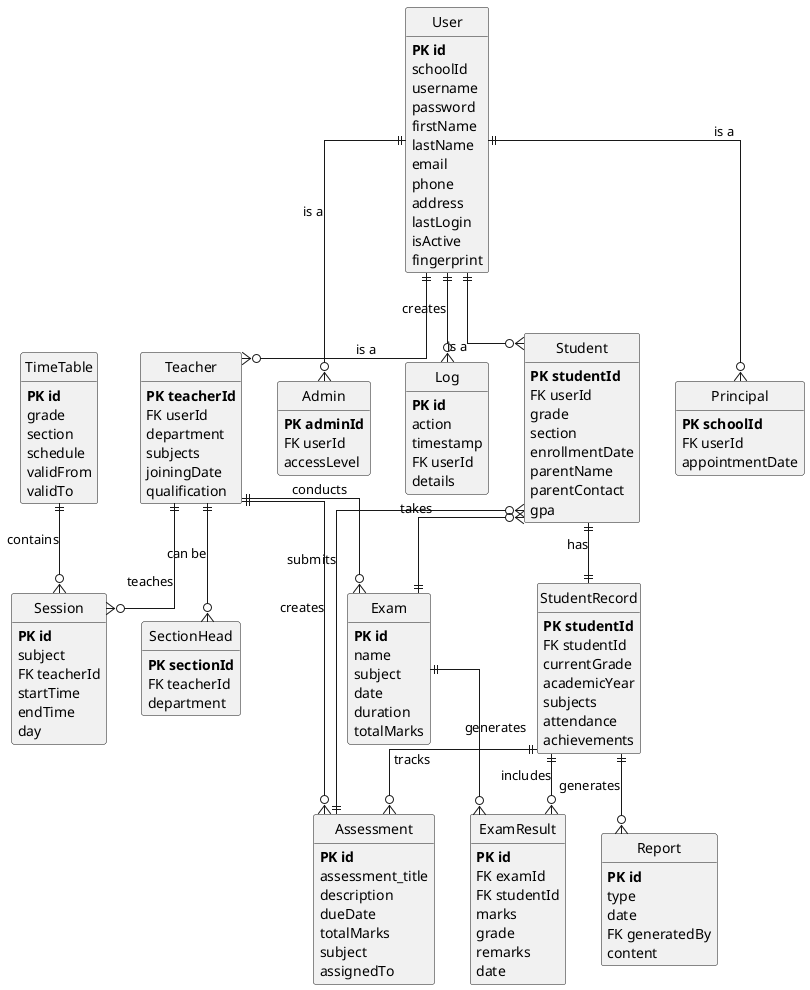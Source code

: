 @startuml School Management System - ERD Diagram

' Layout and style settings
!define primary_key(x) <b>PK x</b>
!define foreign_key(x) FK x
skinparam linetype ortho
hide methods
hide stereotypes
hide circle

entity User {
    primary_key(id)
    schoolId
    username
    password
    firstName
    lastName
    email
    phone
    address
    lastLogin
    isActive
    fingerprint
}

entity Student {
    primary_key(studentId)
    foreign_key(userId)
    grade
    section
    enrollmentDate
    parentName
    parentContact
    gpa
}

entity Teacher {
    primary_key(teacherId)
    foreign_key(userId)
    department
    subjects
    joiningDate
    qualification
}

entity SectionHead {
    primary_key(sectionId)
    foreign_key(teacherId)
    department
}

entity Principal {
    primary_key(schoolId)
    foreign_key(userId)
    appointmentDate
}

entity Admin {
    primary_key(adminId)
    foreign_key(userId)
    accessLevel
}

entity Assessment {
    primary_key(id)
    assessment_title
    description
    dueDate
    totalMarks
    subject
    assignedTo
}

entity Exam {
    primary_key(id)
    name
    subject
    date
    duration
    totalMarks
}

entity ExamResult {
    primary_key(id)
    foreign_key(examId)
    foreign_key(studentId)
    marks
    grade
    remarks
    date
}

entity TimeTable {
    primary_key(id)
    grade
    section
    schedule
    validFrom
    validTo
}

entity Session {
    primary_key(id)
    subject
    foreign_key(teacherId)
    startTime
    endTime
    day
}

entity Report {
    primary_key(id)
    type
    date
    foreign_key(generatedBy)
    content
}

entity StudentRecord {
    primary_key(studentId)
    foreign_key(studentId)
    currentGrade
    academicYear
    subjects
    attendance
    achievements
}

entity Log {
    primary_key(id)
    action
    timestamp
    foreign_key(userId)
    details
}

' Relationships
User ||--o{ Student : "is a"
User ||--o{ Teacher : "is a"
User ||--o{ Admin : "is a"
User ||--o{ Principal : "is a"

Teacher ||--o{ SectionHead : "can be"
Student }o--|| Assessment : "submits"
Teacher ||--o{ Assessment : "creates"
Student }o--|| Exam : "takes"
Teacher ||--o{ Exam : "conducts"
Exam ||--o{ ExamResult : "generates"
Student ||--|| StudentRecord : "has"
TimeTable ||--o{ Session : "contains"
Teacher ||--o{ Session : "teaches"
StudentRecord ||--o{ Assessment : "tracks"
StudentRecord ||--o{ ExamResult : "includes"
StudentRecord ||--o{ Report : "generates"
User ||--o{ Log : "creates"

@enduml
